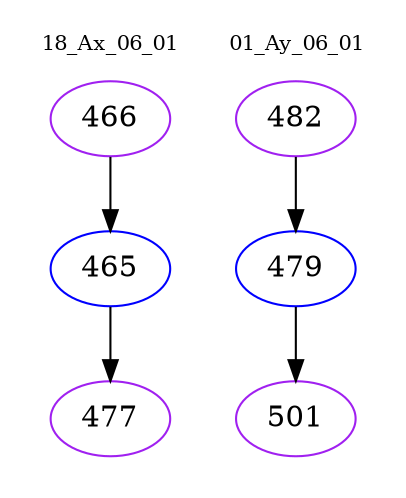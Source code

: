 digraph{
subgraph cluster_0 {
color = white
label = "18_Ax_06_01";
fontsize=10;
T0_466 [label="466", color="purple"]
T0_466 -> T0_465 [color="black"]
T0_465 [label="465", color="blue"]
T0_465 -> T0_477 [color="black"]
T0_477 [label="477", color="purple"]
}
subgraph cluster_1 {
color = white
label = "01_Ay_06_01";
fontsize=10;
T1_482 [label="482", color="purple"]
T1_482 -> T1_479 [color="black"]
T1_479 [label="479", color="blue"]
T1_479 -> T1_501 [color="black"]
T1_501 [label="501", color="purple"]
}
}
